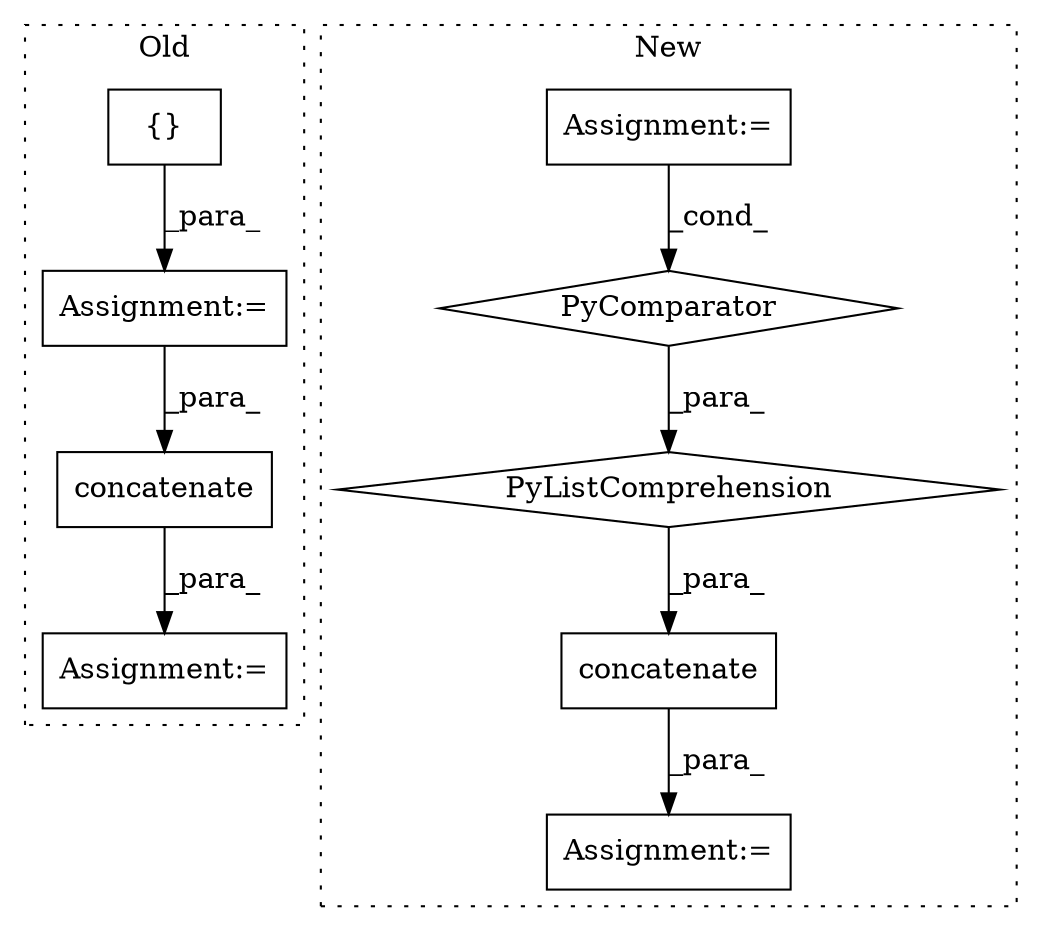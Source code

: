 digraph G {
subgraph cluster0 {
1 [label="concatenate" a="32" s="2219,2236" l="12,1" shape="box"];
6 [label="Assignment:=" a="7" s="2091" l="1" shape="box"];
7 [label="Assignment:=" a="7" s="2218" l="1" shape="box"];
9 [label="{}" a="4" s="2101" l="2" shape="box"];
label = "Old";
style="dotted";
}
subgraph cluster1 {
2 [label="PyComparator" a="113" s="3189" l="21" shape="diamond"];
3 [label="Assignment:=" a="7" s="3189" l="21" shape="box"];
4 [label="Assignment:=" a="7" s="2968" l="1" shape="box"];
5 [label="PyListComprehension" a="109" s="2994" l="224" shape="diamond"];
8 [label="concatenate" a="32" s="2969,3218" l="25,-5" shape="box"];
label = "New";
style="dotted";
}
1 -> 7 [label="_para_"];
2 -> 5 [label="_para_"];
3 -> 2 [label="_cond_"];
5 -> 8 [label="_para_"];
6 -> 1 [label="_para_"];
8 -> 4 [label="_para_"];
9 -> 6 [label="_para_"];
}